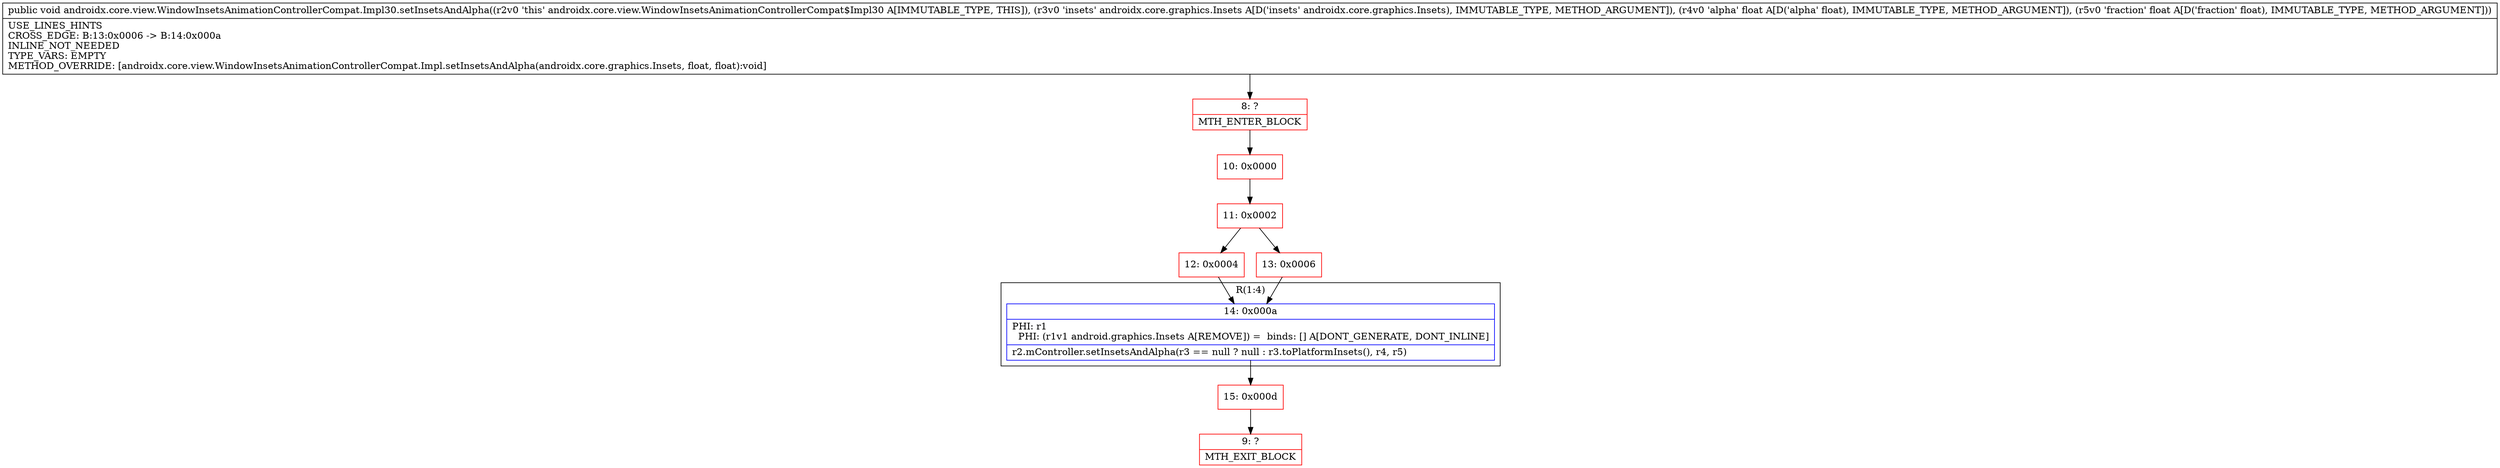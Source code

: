digraph "CFG forandroidx.core.view.WindowInsetsAnimationControllerCompat.Impl30.setInsetsAndAlpha(Landroidx\/core\/graphics\/Insets;FF)V" {
subgraph cluster_Region_739969839 {
label = "R(1:4)";
node [shape=record,color=blue];
Node_14 [shape=record,label="{14\:\ 0x000a|PHI: r1 \l  PHI: (r1v1 android.graphics.Insets A[REMOVE]) =  binds: [] A[DONT_GENERATE, DONT_INLINE]\l|r2.mController.setInsetsAndAlpha(r3 == null ? null : r3.toPlatformInsets(), r4, r5)\l}"];
}
Node_8 [shape=record,color=red,label="{8\:\ ?|MTH_ENTER_BLOCK\l}"];
Node_10 [shape=record,color=red,label="{10\:\ 0x0000}"];
Node_11 [shape=record,color=red,label="{11\:\ 0x0002}"];
Node_12 [shape=record,color=red,label="{12\:\ 0x0004}"];
Node_15 [shape=record,color=red,label="{15\:\ 0x000d}"];
Node_9 [shape=record,color=red,label="{9\:\ ?|MTH_EXIT_BLOCK\l}"];
Node_13 [shape=record,color=red,label="{13\:\ 0x0006}"];
MethodNode[shape=record,label="{public void androidx.core.view.WindowInsetsAnimationControllerCompat.Impl30.setInsetsAndAlpha((r2v0 'this' androidx.core.view.WindowInsetsAnimationControllerCompat$Impl30 A[IMMUTABLE_TYPE, THIS]), (r3v0 'insets' androidx.core.graphics.Insets A[D('insets' androidx.core.graphics.Insets), IMMUTABLE_TYPE, METHOD_ARGUMENT]), (r4v0 'alpha' float A[D('alpha' float), IMMUTABLE_TYPE, METHOD_ARGUMENT]), (r5v0 'fraction' float A[D('fraction' float), IMMUTABLE_TYPE, METHOD_ARGUMENT]))  | USE_LINES_HINTS\lCROSS_EDGE: B:13:0x0006 \-\> B:14:0x000a\lINLINE_NOT_NEEDED\lTYPE_VARS: EMPTY\lMETHOD_OVERRIDE: [androidx.core.view.WindowInsetsAnimationControllerCompat.Impl.setInsetsAndAlpha(androidx.core.graphics.Insets, float, float):void]\l}"];
MethodNode -> Node_8;Node_14 -> Node_15;
Node_8 -> Node_10;
Node_10 -> Node_11;
Node_11 -> Node_12;
Node_11 -> Node_13;
Node_12 -> Node_14;
Node_15 -> Node_9;
Node_13 -> Node_14;
}

